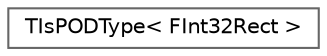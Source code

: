digraph "Graphical Class Hierarchy"
{
 // INTERACTIVE_SVG=YES
 // LATEX_PDF_SIZE
  bgcolor="transparent";
  edge [fontname=Helvetica,fontsize=10,labelfontname=Helvetica,labelfontsize=10];
  node [fontname=Helvetica,fontsize=10,shape=box,height=0.2,width=0.4];
  rankdir="LR";
  Node0 [id="Node000000",label="TIsPODType\< FInt32Rect \>",height=0.2,width=0.4,color="grey40", fillcolor="white", style="filled",URL="$da/d37/structTIsPODType_3_01FInt32Rect_01_4.html",tooltip="namespace UE::Math"];
}

